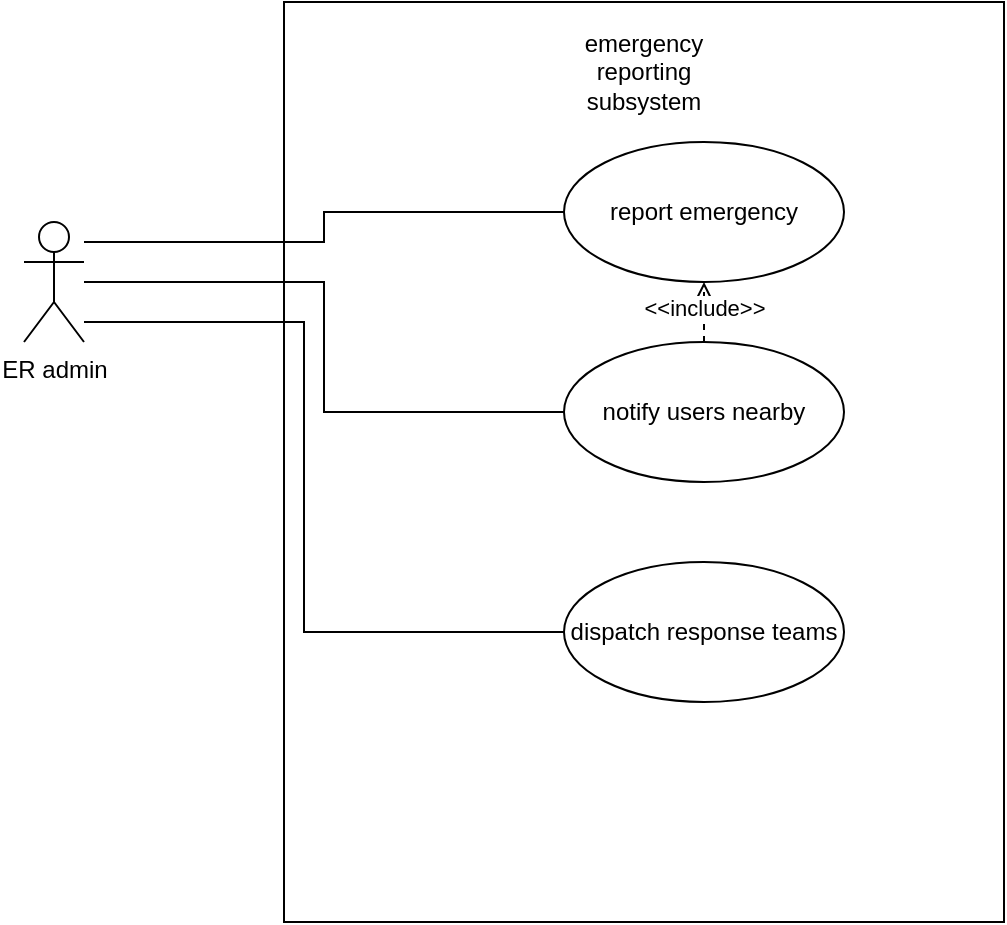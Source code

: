 <mxfile version="26.1.1">
  <diagram name="Page-1" id="hVSo8Stm7ZtRg26hOd0J">
    <mxGraphModel dx="1050" dy="558" grid="1" gridSize="10" guides="1" tooltips="1" connect="1" arrows="1" fold="1" page="1" pageScale="1" pageWidth="827" pageHeight="1169" math="0" shadow="0">
      <root>
        <mxCell id="0" />
        <mxCell id="1" parent="0" />
        <mxCell id="1gW6d7CE8IsAEwsG7x0k-1" value="" style="rounded=0;whiteSpace=wrap;html=1;" vertex="1" parent="1">
          <mxGeometry x="180" y="30" width="360" height="460" as="geometry" />
        </mxCell>
        <mxCell id="1gW6d7CE8IsAEwsG7x0k-2" value="emergency reporting subsystem" style="text;html=1;align=center;verticalAlign=middle;whiteSpace=wrap;rounded=0;" vertex="1" parent="1">
          <mxGeometry x="330" y="50" width="60" height="30" as="geometry" />
        </mxCell>
        <mxCell id="1gW6d7CE8IsAEwsG7x0k-3" value="report emergency" style="ellipse;whiteSpace=wrap;html=1;" vertex="1" parent="1">
          <mxGeometry x="320" y="100" width="140" height="70" as="geometry" />
        </mxCell>
        <mxCell id="1gW6d7CE8IsAEwsG7x0k-9" style="edgeStyle=orthogonalEdgeStyle;rounded=0;orthogonalLoop=1;jettySize=auto;html=1;endArrow=none;startFill=0;entryX=0;entryY=0.5;entryDx=0;entryDy=0;" edge="1" parent="1" source="1gW6d7CE8IsAEwsG7x0k-4" target="1gW6d7CE8IsAEwsG7x0k-3">
          <mxGeometry relative="1" as="geometry">
            <Array as="points">
              <mxPoint x="200" y="150" />
              <mxPoint x="200" y="135" />
            </Array>
          </mxGeometry>
        </mxCell>
        <mxCell id="1gW6d7CE8IsAEwsG7x0k-11" style="edgeStyle=orthogonalEdgeStyle;rounded=0;orthogonalLoop=1;jettySize=auto;html=1;entryX=0;entryY=0.5;entryDx=0;entryDy=0;endArrow=none;startFill=0;" edge="1" parent="1" source="1gW6d7CE8IsAEwsG7x0k-4" target="1gW6d7CE8IsAEwsG7x0k-7">
          <mxGeometry relative="1" as="geometry">
            <Array as="points">
              <mxPoint x="200" y="170" />
              <mxPoint x="200" y="235" />
            </Array>
          </mxGeometry>
        </mxCell>
        <mxCell id="1gW6d7CE8IsAEwsG7x0k-15" style="edgeStyle=orthogonalEdgeStyle;rounded=0;orthogonalLoop=1;jettySize=auto;html=1;entryX=0;entryY=0.5;entryDx=0;entryDy=0;endArrow=none;startFill=0;" edge="1" parent="1" source="1gW6d7CE8IsAEwsG7x0k-4" target="1gW6d7CE8IsAEwsG7x0k-14">
          <mxGeometry relative="1" as="geometry">
            <Array as="points">
              <mxPoint x="190" y="190" />
              <mxPoint x="190" y="345" />
            </Array>
          </mxGeometry>
        </mxCell>
        <mxCell id="1gW6d7CE8IsAEwsG7x0k-4" value="ER admin" style="shape=umlActor;verticalLabelPosition=bottom;verticalAlign=top;html=1;outlineConnect=0;" vertex="1" parent="1">
          <mxGeometry x="50" y="140" width="30" height="60" as="geometry" />
        </mxCell>
        <mxCell id="1gW6d7CE8IsAEwsG7x0k-12" value="" style="edgeStyle=orthogonalEdgeStyle;rounded=0;orthogonalLoop=1;jettySize=auto;html=1;dashed=1;endArrow=open;endFill=0;" edge="1" parent="1" source="1gW6d7CE8IsAEwsG7x0k-7" target="1gW6d7CE8IsAEwsG7x0k-3">
          <mxGeometry relative="1" as="geometry" />
        </mxCell>
        <mxCell id="1gW6d7CE8IsAEwsG7x0k-13" value="&amp;lt;&amp;lt;include&amp;gt;&amp;gt;" style="edgeLabel;html=1;align=center;verticalAlign=middle;resizable=0;points=[];" vertex="1" connectable="0" parent="1gW6d7CE8IsAEwsG7x0k-12">
          <mxGeometry x="-0.1" relative="1" as="geometry">
            <mxPoint as="offset" />
          </mxGeometry>
        </mxCell>
        <mxCell id="1gW6d7CE8IsAEwsG7x0k-7" value="notify users nearby" style="ellipse;whiteSpace=wrap;html=1;" vertex="1" parent="1">
          <mxGeometry x="320" y="200" width="140" height="70" as="geometry" />
        </mxCell>
        <mxCell id="1gW6d7CE8IsAEwsG7x0k-14" value="dispatch response teams" style="ellipse;whiteSpace=wrap;html=1;" vertex="1" parent="1">
          <mxGeometry x="320" y="310" width="140" height="70" as="geometry" />
        </mxCell>
      </root>
    </mxGraphModel>
  </diagram>
</mxfile>
